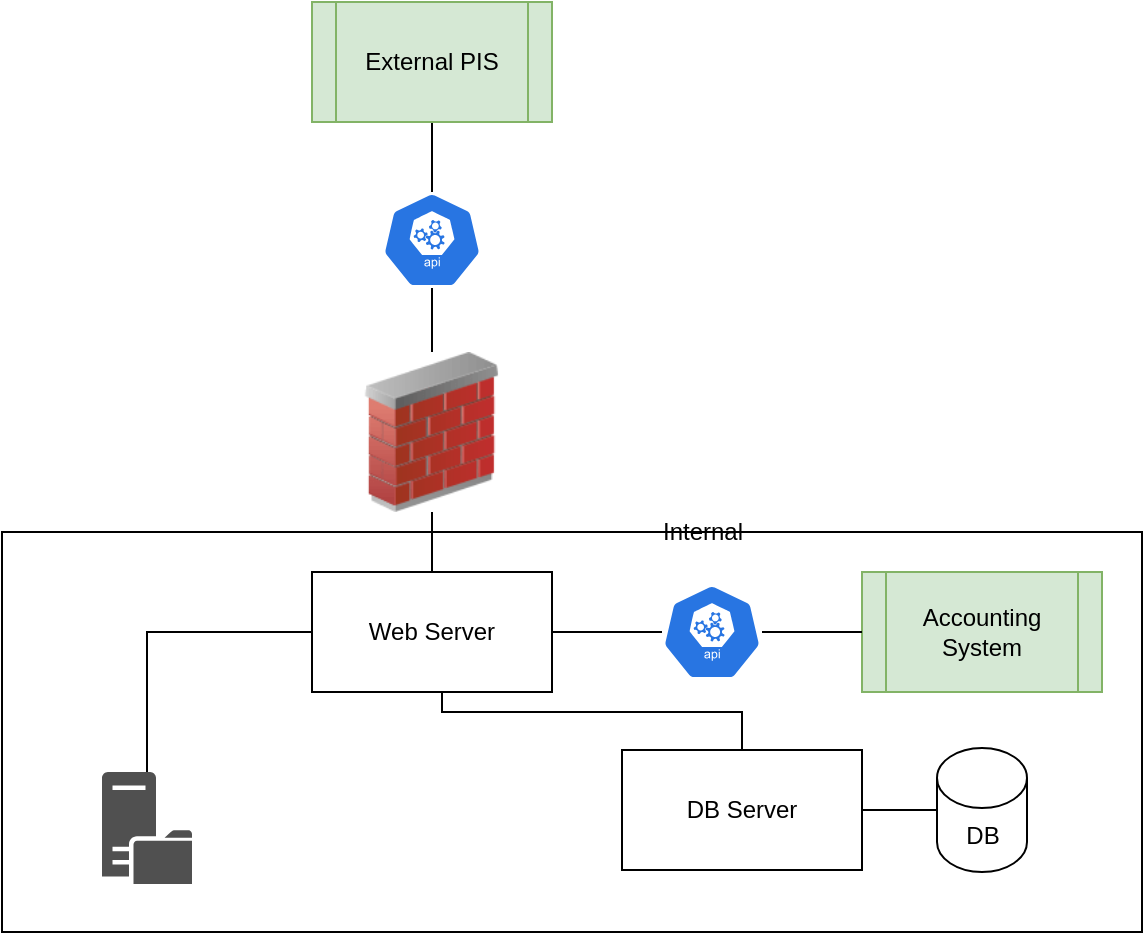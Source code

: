 <mxfile version="13.7.5" type="github">
  <diagram id="2KMXuAgvX8xEGEAA6Z5m" name="Page-1">
    <mxGraphModel dx="1038" dy="531" grid="1" gridSize="10" guides="1" tooltips="1" connect="1" arrows="1" fold="1" page="1" pageScale="1" pageWidth="850" pageHeight="1100" math="0" shadow="0">
      <root>
        <mxCell id="0" />
        <mxCell id="1" parent="0" />
        <mxCell id="OFsbW1zccJxdHgrxnNsy-5" style="edgeStyle=orthogonalEdgeStyle;rounded=0;orthogonalLoop=1;jettySize=auto;html=1;entryX=0.5;entryY=0;entryDx=0;entryDy=0;entryPerimeter=0;endArrow=none;endFill=0;" edge="1" parent="1" source="OFsbW1zccJxdHgrxnNsy-2" target="OFsbW1zccJxdHgrxnNsy-3">
          <mxGeometry relative="1" as="geometry" />
        </mxCell>
        <mxCell id="OFsbW1zccJxdHgrxnNsy-2" value="External PIS" style="shape=process;whiteSpace=wrap;html=1;backgroundOutline=1;fillColor=#d5e8d4;strokeColor=#82b366;" vertex="1" parent="1">
          <mxGeometry x="235" y="25" width="120" height="60" as="geometry" />
        </mxCell>
        <mxCell id="OFsbW1zccJxdHgrxnNsy-3" value="" style="html=1;dashed=0;whitespace=wrap;fillColor=#2875E2;strokeColor=#ffffff;points=[[0.005,0.63,0],[0.1,0.2,0],[0.9,0.2,0],[0.5,0,0],[0.995,0.63,0],[0.72,0.99,0],[0.5,1,0],[0.28,0.99,0]];shape=mxgraph.kubernetes.icon;prIcon=api" vertex="1" parent="1">
          <mxGeometry x="270" y="120" width="50" height="48" as="geometry" />
        </mxCell>
        <mxCell id="OFsbW1zccJxdHgrxnNsy-6" value="" style="edgeStyle=orthogonalEdgeStyle;rounded=0;orthogonalLoop=1;jettySize=auto;html=1;endArrow=none;endFill=0;" edge="1" parent="1" source="OFsbW1zccJxdHgrxnNsy-4" target="OFsbW1zccJxdHgrxnNsy-3">
          <mxGeometry relative="1" as="geometry" />
        </mxCell>
        <mxCell id="OFsbW1zccJxdHgrxnNsy-4" value="" style="image;html=1;image=img/lib/clip_art/networking/Firewall_02_128x128.png" vertex="1" parent="1">
          <mxGeometry x="255" y="200" width="80" height="80" as="geometry" />
        </mxCell>
        <mxCell id="OFsbW1zccJxdHgrxnNsy-7" value="" style="rounded=0;whiteSpace=wrap;html=1;" vertex="1" parent="1">
          <mxGeometry x="80" y="290" width="570" height="200" as="geometry" />
        </mxCell>
        <mxCell id="OFsbW1zccJxdHgrxnNsy-8" value="Accounting System" style="shape=process;whiteSpace=wrap;html=1;backgroundOutline=1;fillColor=#d5e8d4;strokeColor=#82b366;" vertex="1" parent="1">
          <mxGeometry x="510" y="310" width="120" height="60" as="geometry" />
        </mxCell>
        <mxCell id="OFsbW1zccJxdHgrxnNsy-13" value="" style="edgeStyle=orthogonalEdgeStyle;rounded=0;orthogonalLoop=1;jettySize=auto;html=1;endArrow=none;endFill=0;" edge="1" parent="1" source="OFsbW1zccJxdHgrxnNsy-9" target="OFsbW1zccJxdHgrxnNsy-10">
          <mxGeometry relative="1" as="geometry">
            <Array as="points">
              <mxPoint x="300" y="380" />
              <mxPoint x="450" y="380" />
            </Array>
          </mxGeometry>
        </mxCell>
        <mxCell id="OFsbW1zccJxdHgrxnNsy-17" style="edgeStyle=orthogonalEdgeStyle;rounded=0;orthogonalLoop=1;jettySize=auto;html=1;endArrow=none;endFill=0;" edge="1" parent="1" source="OFsbW1zccJxdHgrxnNsy-9" target="OFsbW1zccJxdHgrxnNsy-12">
          <mxGeometry relative="1" as="geometry" />
        </mxCell>
        <mxCell id="OFsbW1zccJxdHgrxnNsy-20" value="" style="edgeStyle=orthogonalEdgeStyle;rounded=0;orthogonalLoop=1;jettySize=auto;html=1;endArrow=none;endFill=0;" edge="1" parent="1" source="OFsbW1zccJxdHgrxnNsy-9" target="OFsbW1zccJxdHgrxnNsy-19">
          <mxGeometry relative="1" as="geometry" />
        </mxCell>
        <mxCell id="OFsbW1zccJxdHgrxnNsy-9" value="Web Server" style="rounded=0;whiteSpace=wrap;html=1;" vertex="1" parent="1">
          <mxGeometry x="235" y="310" width="120" height="60" as="geometry" />
        </mxCell>
        <mxCell id="OFsbW1zccJxdHgrxnNsy-22" value="" style="edgeStyle=orthogonalEdgeStyle;rounded=0;orthogonalLoop=1;jettySize=auto;html=1;endArrow=none;endFill=0;" edge="1" parent="1" source="OFsbW1zccJxdHgrxnNsy-10" target="OFsbW1zccJxdHgrxnNsy-14">
          <mxGeometry relative="1" as="geometry" />
        </mxCell>
        <mxCell id="OFsbW1zccJxdHgrxnNsy-10" value="DB Server" style="rounded=0;whiteSpace=wrap;html=1;" vertex="1" parent="1">
          <mxGeometry x="390" y="399" width="120" height="60" as="geometry" />
        </mxCell>
        <mxCell id="OFsbW1zccJxdHgrxnNsy-11" value="Internal" style="text;html=1;align=center;verticalAlign=middle;resizable=0;points=[];autosize=1;" vertex="1" parent="1">
          <mxGeometry x="400" y="280" width="60" height="20" as="geometry" />
        </mxCell>
        <mxCell id="OFsbW1zccJxdHgrxnNsy-12" value="" style="pointerEvents=1;shadow=0;dashed=0;html=1;strokeColor=none;fillColor=#505050;labelPosition=center;verticalLabelPosition=bottom;verticalAlign=top;outlineConnect=0;align=center;shape=mxgraph.office.servers.file_server;" vertex="1" parent="1">
          <mxGeometry x="130" y="410" width="45" height="56" as="geometry" />
        </mxCell>
        <mxCell id="OFsbW1zccJxdHgrxnNsy-14" value="DB" style="shape=cylinder3;whiteSpace=wrap;html=1;boundedLbl=1;backgroundOutline=1;size=15;" vertex="1" parent="1">
          <mxGeometry x="547.5" y="398" width="45" height="62" as="geometry" />
        </mxCell>
        <mxCell id="OFsbW1zccJxdHgrxnNsy-16" style="edgeStyle=orthogonalEdgeStyle;rounded=0;orthogonalLoop=1;jettySize=auto;html=1;entryX=0.5;entryY=0;entryDx=0;entryDy=0;endArrow=none;endFill=0;" edge="1" parent="1" source="OFsbW1zccJxdHgrxnNsy-4" target="OFsbW1zccJxdHgrxnNsy-9">
          <mxGeometry relative="1" as="geometry" />
        </mxCell>
        <mxCell id="OFsbW1zccJxdHgrxnNsy-21" value="" style="edgeStyle=orthogonalEdgeStyle;rounded=0;orthogonalLoop=1;jettySize=auto;html=1;endArrow=none;endFill=0;" edge="1" parent="1" source="OFsbW1zccJxdHgrxnNsy-19" target="OFsbW1zccJxdHgrxnNsy-8">
          <mxGeometry relative="1" as="geometry" />
        </mxCell>
        <mxCell id="OFsbW1zccJxdHgrxnNsy-19" value="" style="html=1;dashed=0;whitespace=wrap;fillColor=#2875E2;strokeColor=#ffffff;points=[[0.005,0.63,0],[0.1,0.2,0],[0.9,0.2,0],[0.5,0,0],[0.995,0.63,0],[0.72,0.99,0],[0.5,1,0],[0.28,0.99,0]];shape=mxgraph.kubernetes.icon;prIcon=api" vertex="1" parent="1">
          <mxGeometry x="410" y="316" width="50" height="48" as="geometry" />
        </mxCell>
      </root>
    </mxGraphModel>
  </diagram>
</mxfile>
